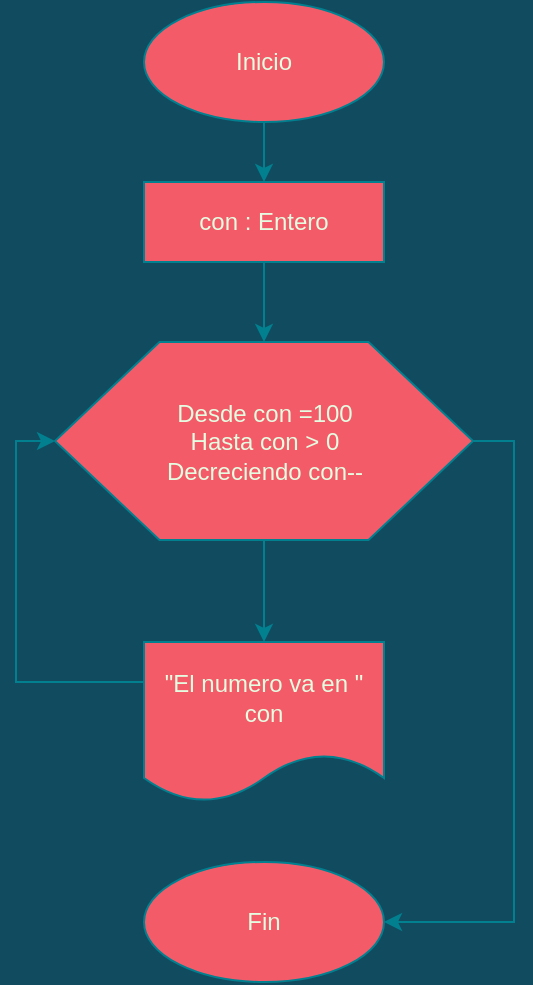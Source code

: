 <mxfile version="13.7.4" type="github">
  <diagram id="XZwOoFu-UznSISzojqo_" name="Page-1">
    <mxGraphModel dx="1382" dy="795" grid="0" gridSize="10" guides="1" tooltips="1" connect="1" arrows="1" fold="1" page="1" pageScale="1" pageWidth="827" pageHeight="1169" background="#114B5F" math="0" shadow="0">
      <root>
        <mxCell id="0" />
        <mxCell id="1" parent="0" />
        <mxCell id="SJ1FCr7Tbxc06jSfOmZR-4" style="edgeStyle=orthogonalEdgeStyle;rounded=0;orthogonalLoop=1;jettySize=auto;html=1;entryX=0.5;entryY=0;entryDx=0;entryDy=0;labelBackgroundColor=#114B5F;strokeColor=#028090;fontColor=#E4FDE1;" edge="1" parent="1" source="SJ1FCr7Tbxc06jSfOmZR-1" target="SJ1FCr7Tbxc06jSfOmZR-3">
          <mxGeometry relative="1" as="geometry" />
        </mxCell>
        <mxCell id="SJ1FCr7Tbxc06jSfOmZR-1" value="Inicio" style="ellipse;whiteSpace=wrap;html=1;fillColor=#F45B69;strokeColor=#028090;fontColor=#E4FDE1;" vertex="1" parent="1">
          <mxGeometry x="354" y="20" width="120" height="60" as="geometry" />
        </mxCell>
        <mxCell id="SJ1FCr7Tbxc06jSfOmZR-6" style="edgeStyle=orthogonalEdgeStyle;rounded=0;orthogonalLoop=1;jettySize=auto;html=1;entryX=0.5;entryY=0;entryDx=0;entryDy=0;labelBackgroundColor=#114B5F;strokeColor=#028090;fontColor=#E4FDE1;" edge="1" parent="1" source="SJ1FCr7Tbxc06jSfOmZR-3" target="SJ1FCr7Tbxc06jSfOmZR-5">
          <mxGeometry relative="1" as="geometry" />
        </mxCell>
        <mxCell id="SJ1FCr7Tbxc06jSfOmZR-3" value="con : Entero" style="rounded=0;whiteSpace=wrap;html=1;fillColor=#F45B69;strokeColor=#028090;fontColor=#E4FDE1;" vertex="1" parent="1">
          <mxGeometry x="354" y="110" width="120" height="40" as="geometry" />
        </mxCell>
        <mxCell id="SJ1FCr7Tbxc06jSfOmZR-8" style="edgeStyle=orthogonalEdgeStyle;rounded=0;orthogonalLoop=1;jettySize=auto;html=1;entryX=0.5;entryY=0;entryDx=0;entryDy=0;labelBackgroundColor=#114B5F;strokeColor=#028090;fontColor=#E4FDE1;" edge="1" parent="1" source="SJ1FCr7Tbxc06jSfOmZR-5" target="SJ1FCr7Tbxc06jSfOmZR-7">
          <mxGeometry relative="1" as="geometry" />
        </mxCell>
        <mxCell id="SJ1FCr7Tbxc06jSfOmZR-11" style="edgeStyle=orthogonalEdgeStyle;rounded=0;orthogonalLoop=1;jettySize=auto;html=1;entryX=1;entryY=0.5;entryDx=0;entryDy=0;labelBackgroundColor=#114B5F;strokeColor=#028090;fontColor=#E4FDE1;" edge="1" parent="1" source="SJ1FCr7Tbxc06jSfOmZR-5" target="SJ1FCr7Tbxc06jSfOmZR-10">
          <mxGeometry relative="1" as="geometry">
            <Array as="points">
              <mxPoint x="539" y="240" />
              <mxPoint x="539" y="480" />
            </Array>
          </mxGeometry>
        </mxCell>
        <mxCell id="SJ1FCr7Tbxc06jSfOmZR-5" value="Desde con =100&lt;br&gt;Hasta con &amp;gt; 0&lt;br&gt;Decreciendo con--" style="shape=hexagon;html=1;whiteSpace=wrap;perimeter=hexagonPerimeter;rounded=0;fillColor=#F45B69;strokeColor=#028090;fontColor=#E4FDE1;" vertex="1" parent="1">
          <mxGeometry x="309.5" y="190" width="209" height="99" as="geometry" />
        </mxCell>
        <mxCell id="SJ1FCr7Tbxc06jSfOmZR-9" style="edgeStyle=orthogonalEdgeStyle;rounded=0;orthogonalLoop=1;jettySize=auto;html=1;entryX=0;entryY=0.5;entryDx=0;entryDy=0;labelBackgroundColor=#114B5F;strokeColor=#028090;fontColor=#E4FDE1;" edge="1" parent="1" source="SJ1FCr7Tbxc06jSfOmZR-7" target="SJ1FCr7Tbxc06jSfOmZR-5">
          <mxGeometry relative="1" as="geometry">
            <Array as="points">
              <mxPoint x="290" y="360" />
              <mxPoint x="290" y="239" />
            </Array>
          </mxGeometry>
        </mxCell>
        <mxCell id="SJ1FCr7Tbxc06jSfOmZR-7" value="&quot;El numero va en &quot; con" style="shape=document;whiteSpace=wrap;html=1;boundedLbl=1;fillColor=#F45B69;strokeColor=#028090;fontColor=#E4FDE1;" vertex="1" parent="1">
          <mxGeometry x="354" y="340" width="120" height="80" as="geometry" />
        </mxCell>
        <mxCell id="SJ1FCr7Tbxc06jSfOmZR-10" value="Fin" style="ellipse;whiteSpace=wrap;html=1;fillColor=#F45B69;strokeColor=#028090;fontColor=#E4FDE1;" vertex="1" parent="1">
          <mxGeometry x="354" y="450" width="120" height="60" as="geometry" />
        </mxCell>
      </root>
    </mxGraphModel>
  </diagram>
</mxfile>
